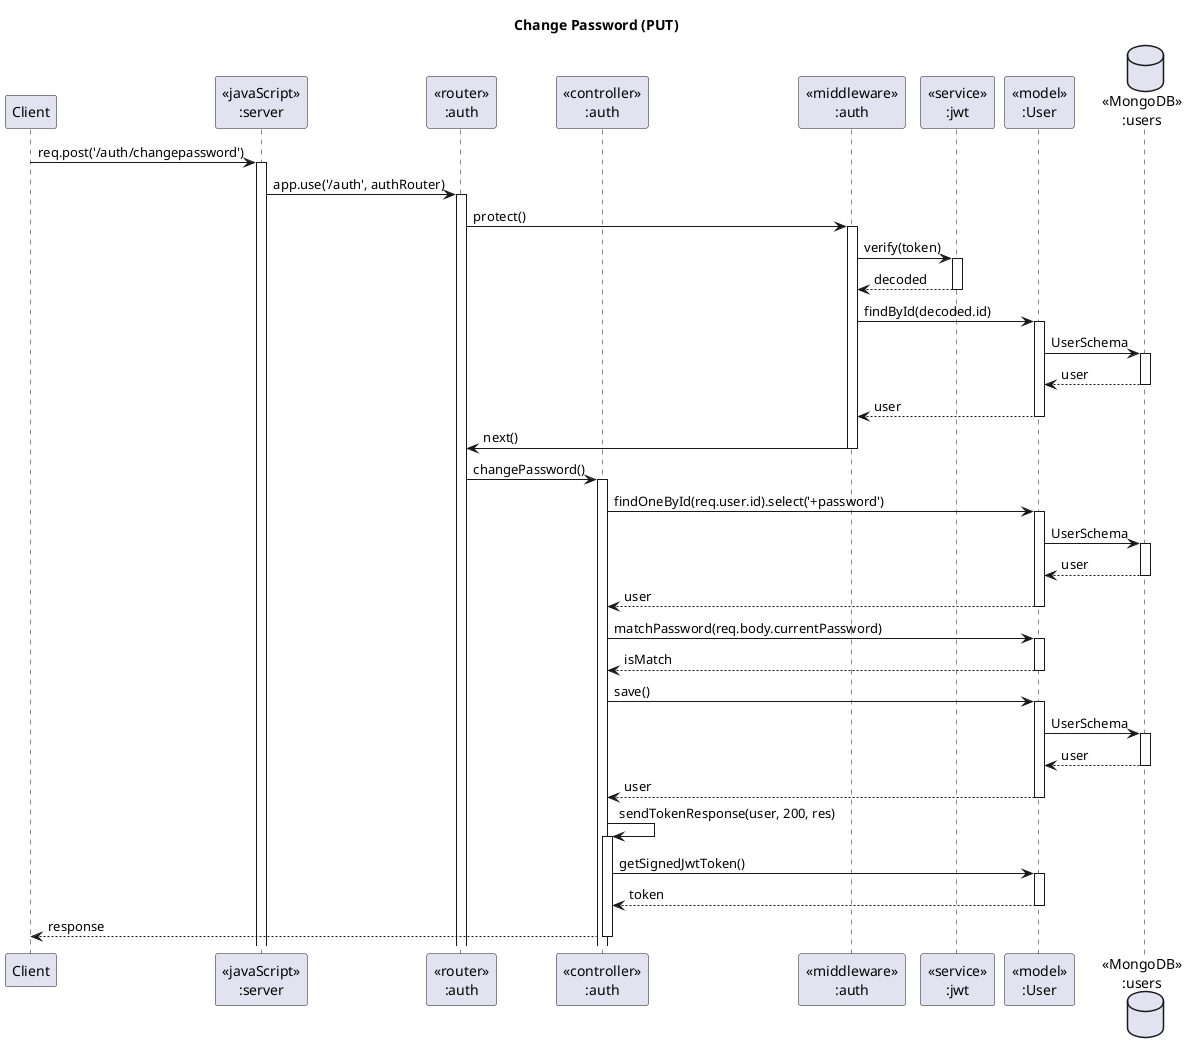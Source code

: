 @startuml Change Password (PUT)
title "Change Password (PUT)"

participant "Client" as client
participant "<<javaScript>>\n:server" as server
participant "<<router>>\n:auth" as authRouter
participant "<<controller>>\n:auth" as authController
participant "<<middleware>>\n:auth" as authMiddleware
participant "<<service>>\n:jwt" as jwtService
participant "<<model>>\n:User" as userModel
database "<<MongoDB>>\n:users" as users

client -> server ++:req.post('/auth/changepassword')
server -> authRouter ++:app.use('/auth', authRouter)

authRouter -> authMiddleware ++:protect()
authMiddleware -> jwtService ++:verify(token)
jwtService --> authMiddleware --:decoded
authMiddleware -> userModel ++:findById(decoded.id)
userModel -> users ++:UserSchema
users --> userModel --:user
userModel --> authMiddleware --:user
authMiddleware -> authRouter --:next()

authRouter -> authController ++:changePassword()
authController -> userModel ++:findOneById(req.user.id).select('+password')
userModel -> users ++:UserSchema
users --> userModel --:user
userModel --> authController --:user
authController -> userModel ++:matchPassword(req.body.currentPassword)
userModel --> authController --:isMatch
authController -> userModel ++:save()
userModel -> users ++:UserSchema
users --> userModel --:user
userModel --> authController --:user
' sendTokenResponse
authController -> authController ++:sendTokenResponse(user, 200, res)
authController -> userModel ++:getSignedJwtToken()
userModel --> authController --:token
authController --> client --:response
